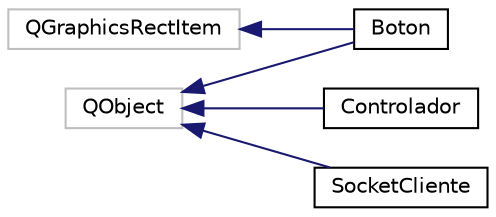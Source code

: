 digraph "Graphical Class Hierarchy"
{
  edge [fontname="Helvetica",fontsize="10",labelfontname="Helvetica",labelfontsize="10"];
  node [fontname="Helvetica",fontsize="10",shape=record];
  rankdir="LR";
  Node14 [label="QGraphicsRectItem",height=0.2,width=0.4,color="grey75", fillcolor="white", style="filled"];
  Node14 -> Node0 [dir="back",color="midnightblue",fontsize="10",style="solid",fontname="Helvetica"];
  Node0 [label="Boton",height=0.2,width=0.4,color="black", fillcolor="white", style="filled",URL="$class_boton.html",tooltip="The Boton class Esta clase se encarga de proporcionar botones a la interfaz grafica. "];
  Node6 [label="QObject",height=0.2,width=0.4,color="grey75", fillcolor="white", style="filled"];
  Node6 -> Node0 [dir="back",color="midnightblue",fontsize="10",style="solid",fontname="Helvetica"];
  Node6 -> Node8 [dir="back",color="midnightblue",fontsize="10",style="solid",fontname="Helvetica"];
  Node8 [label="Controlador",height=0.2,width=0.4,color="black", fillcolor="white", style="filled",URL="$class_controlador.html"];
  Node6 -> Node9 [dir="back",color="midnightblue",fontsize="10",style="solid",fontname="Helvetica"];
  Node9 [label="SocketCliente",height=0.2,width=0.4,color="black", fillcolor="white", style="filled",URL="$class_socket_cliente.html",tooltip="The SocketCliente class Permite crear y mantener la conexion con el servidor. "];
}
